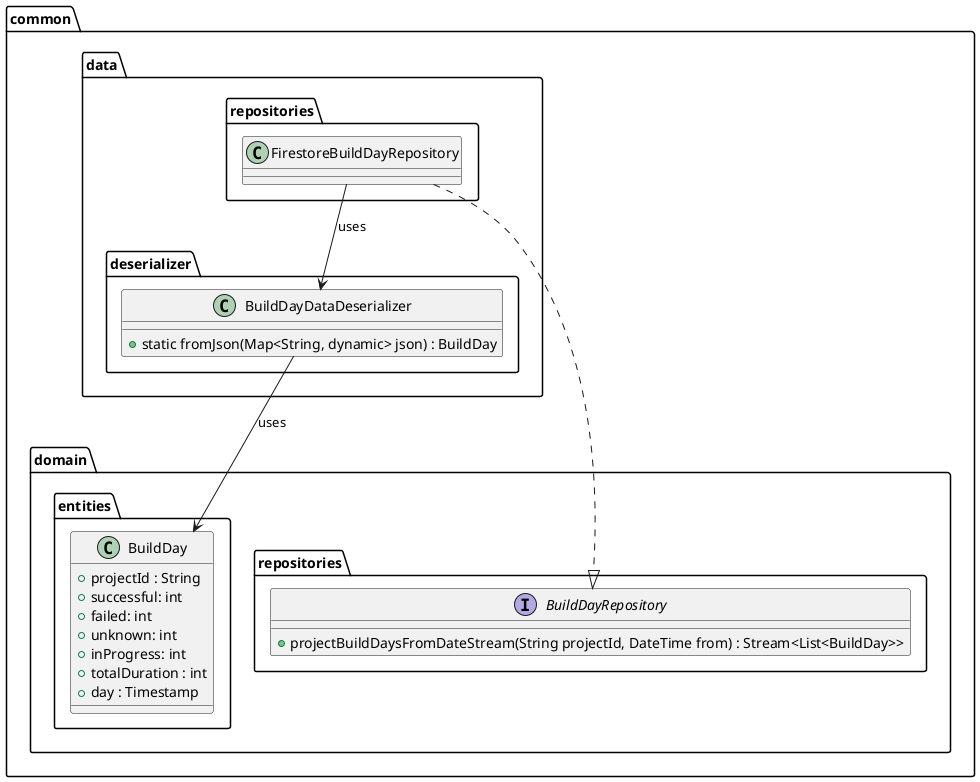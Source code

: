 @startuml build_days_data_layer_class_diagram

package common {
    package domain {
        package repositories {
            interface BuildDayRepository {
                + projectBuildDaysFromDateStream(String projectId, DateTime from) : Stream<List<BuildDay>>
            }
        }

        package entities {
            class BuildDay {
                + projectId : String
                + successful: int
                + failed: int
                + unknown: int
                + inProgress: int
                + totalDuration : int
                + day : Timestamp
            }
        }
    }

    package data {
        package repositories as data_repositories {
            class FirestoreBuildDayRepository {}
        }

        package deserializer {
            class BuildDayDataDeserializer {
                + static fromJson(Map<String, dynamic> json) : BuildDay
            }
        }
    }
}


FirestoreBuildDayRepository ..|> BuildDayRepository
FirestoreBuildDayRepository --> BuildDayDataDeserializer : uses

BuildDayDataDeserializer --> BuildDay : uses

@enduml
